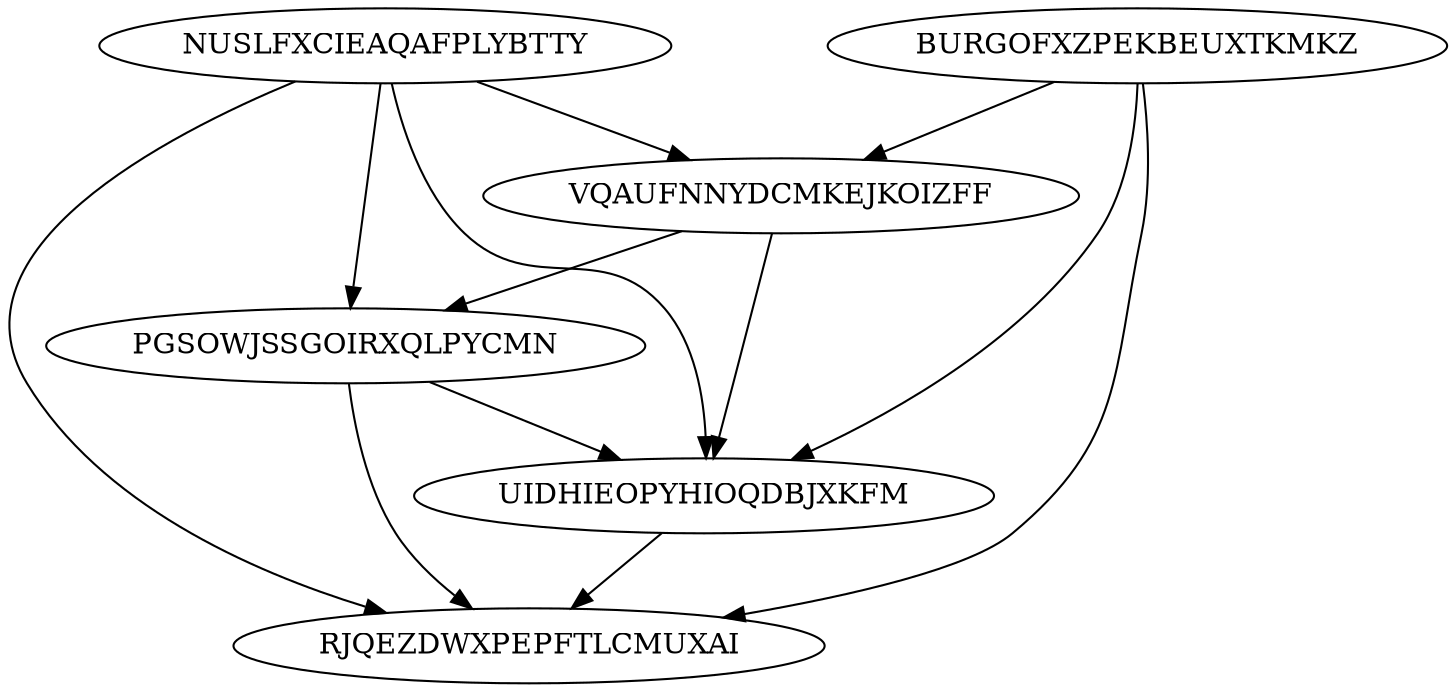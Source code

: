 digraph "N6M12" {
	NUSLFXCIEAQAFPLYBTTY			[Weight=15, Start=0, Processor=1];
	BURGOFXZPEKBEUXTKMKZ			[Weight=12, Start=0, Processor=2];
	VQAUFNNYDCMKEJKOIZFF			[Weight=19, Start=26, Processor=2];
	PGSOWJSSGOIRXQLPYCMN			[Weight=15, Start=45, Processor=2];
	UIDHIEOPYHIOQDBJXKFM			[Weight=17, Start=60, Processor=2];
	RJQEZDWXPEPFTLCMUXAI			[Weight=14, Start=77, Processor=2];
	NUSLFXCIEAQAFPLYBTTY -> PGSOWJSSGOIRXQLPYCMN		[Weight=15];
	VQAUFNNYDCMKEJKOIZFF -> PGSOWJSSGOIRXQLPYCMN		[Weight=10];
	BURGOFXZPEKBEUXTKMKZ -> RJQEZDWXPEPFTLCMUXAI		[Weight=10];
	BURGOFXZPEKBEUXTKMKZ -> UIDHIEOPYHIOQDBJXKFM		[Weight=19];
	NUSLFXCIEAQAFPLYBTTY -> UIDHIEOPYHIOQDBJXKFM		[Weight=18];
	PGSOWJSSGOIRXQLPYCMN -> RJQEZDWXPEPFTLCMUXAI		[Weight=20];
	VQAUFNNYDCMKEJKOIZFF -> UIDHIEOPYHIOQDBJXKFM		[Weight=13];
	BURGOFXZPEKBEUXTKMKZ -> VQAUFNNYDCMKEJKOIZFF		[Weight=18];
	UIDHIEOPYHIOQDBJXKFM -> RJQEZDWXPEPFTLCMUXAI		[Weight=18];
	NUSLFXCIEAQAFPLYBTTY -> RJQEZDWXPEPFTLCMUXAI		[Weight=13];
	NUSLFXCIEAQAFPLYBTTY -> VQAUFNNYDCMKEJKOIZFF		[Weight=11];
	PGSOWJSSGOIRXQLPYCMN -> UIDHIEOPYHIOQDBJXKFM		[Weight=15];
}
